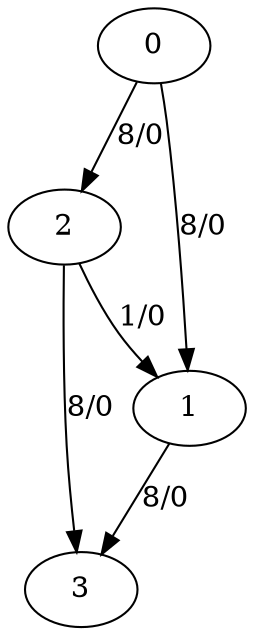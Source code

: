 digraph d { 
	0 -> 2 [label="8/0"];
	0 -> 1 [label="8/0"];
	2 -> 1 [label="1/0"];
	2 -> 3 [label="8/0"];
	1 -> 3 [label="8/0"];
}